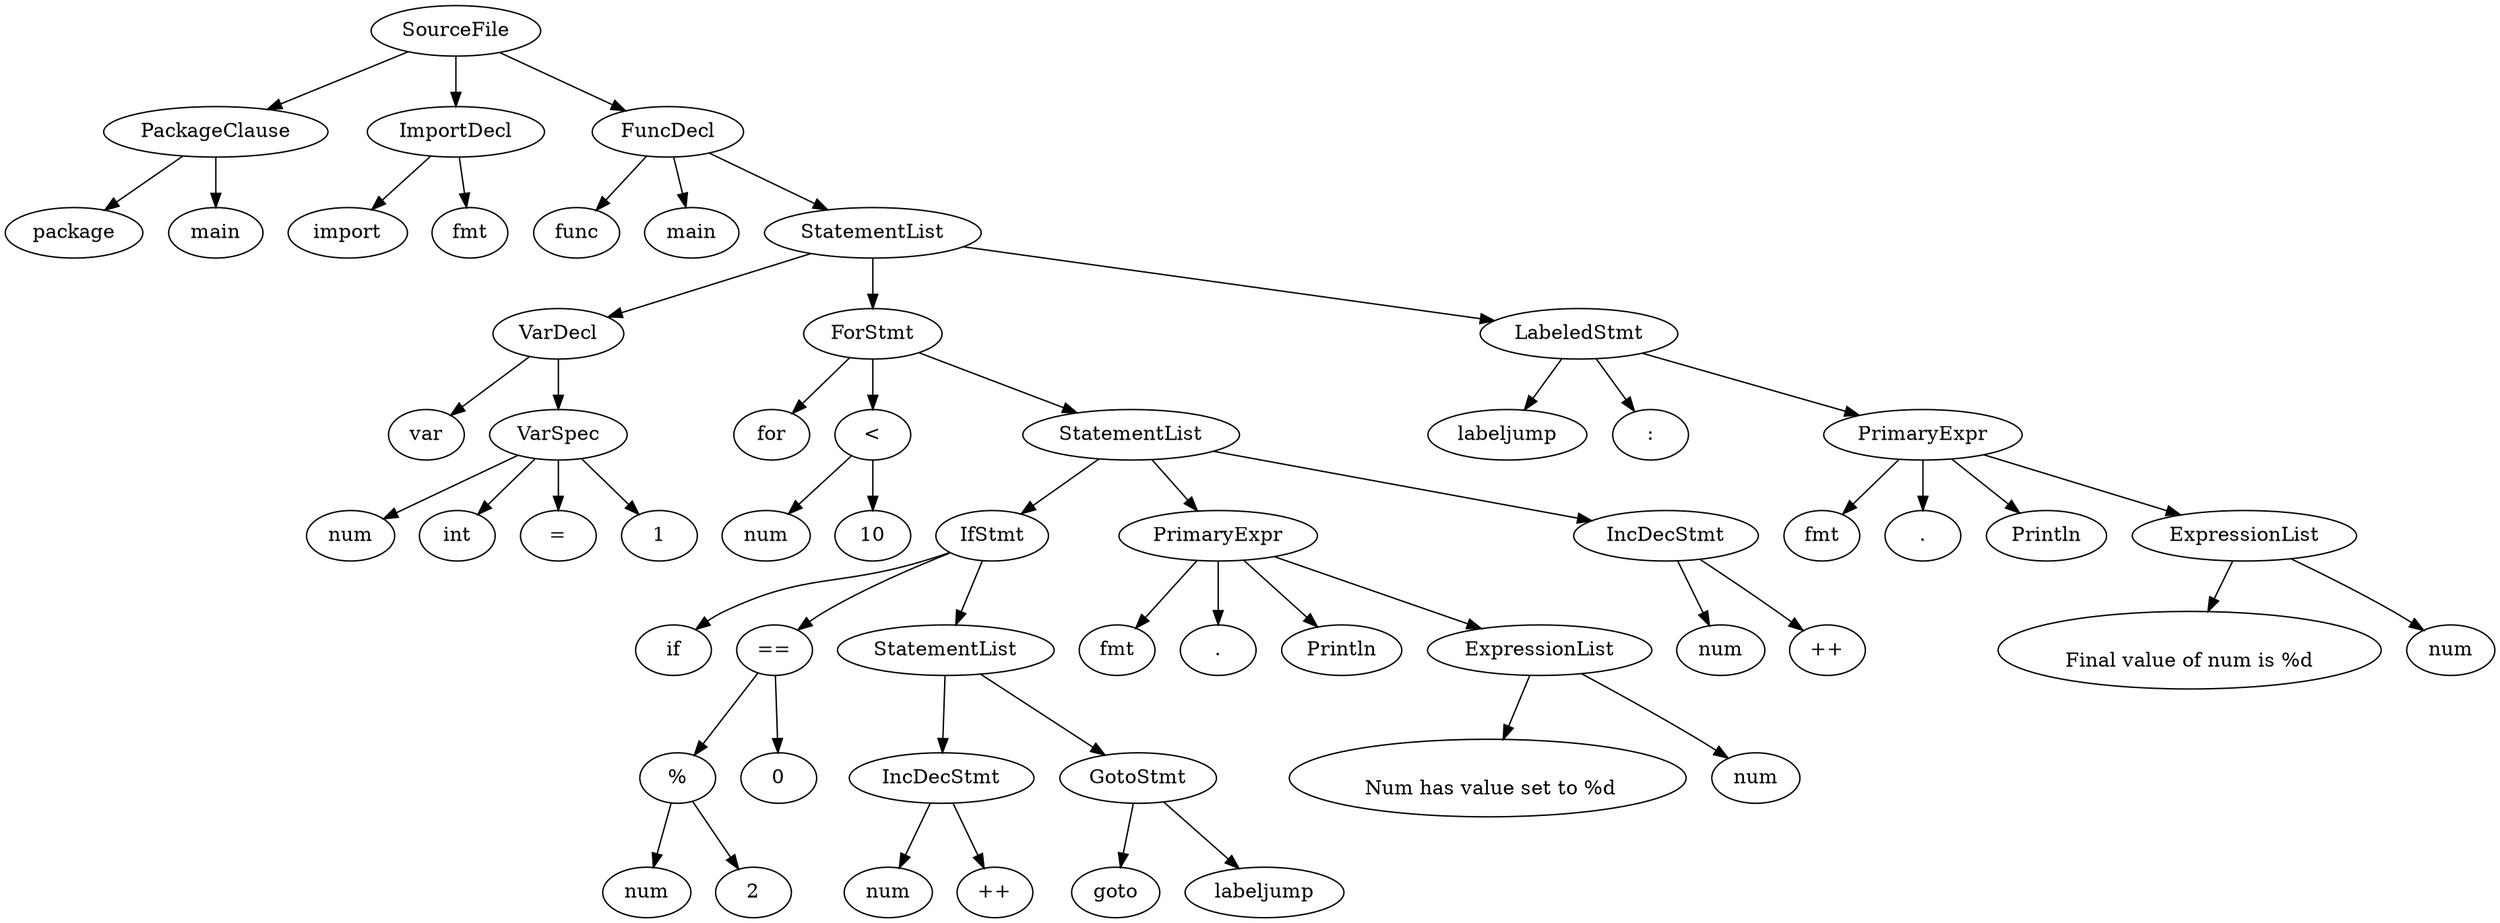 digraph ParseTree {
0[label="SourceFile"]; 1[label="PackageClause"]; 0->1 ;
1[label="PackageClause"]; 2[label="package"]; 1->2 ;
1[label="PackageClause"]; 3[label="main"]; 1->3 ;
0[label="SourceFile"]; 4[label="ImportDecl"]; 0->4 ;
4[label="ImportDecl"]; 5[label="import"]; 4->5 ;
4[label="ImportDecl"]; 6[label="fmt"]; 4->6 ;
0[label="SourceFile"]; 7[label="FuncDecl"]; 0->7 ;
7[label="FuncDecl"]; 8[label="func"]; 7->8 ;
7[label="FuncDecl"]; 9[label="main"]; 7->9 ;
7[label="FuncDecl"]; 10[label="StatementList"]; 7->10 ;
10[label="StatementList"]; 11[label="VarDecl"]; 10->11 ;
11[label="VarDecl"]; 12[label="var"]; 11->12 ;
11[label="VarDecl"]; 13[label="VarSpec"]; 11->13 ;
13[label="VarSpec"]; 14[label="num"]; 13->14 ;
13[label="VarSpec"]; 15[label="int"]; 13->15 ;
13[label="VarSpec"]; 16[label="="]; 13->16 ;
13[label="VarSpec"]; 17[label="1"]; 13->17 ;
10[label="StatementList"]; 18[label="ForStmt"]; 10->18 ;
18[label="ForStmt"]; 19[label="for"]; 18->19 ;
18[label="ForStmt"]; 20[label="<"]; 18->20 ;
20[label="<"]; 21[label="num"]; 20->21 ;
20[label="<"]; 22[label="10"]; 20->22 ;
18[label="ForStmt"]; 23[label="StatementList"]; 18->23 ;
23[label="StatementList"]; 24[label="IfStmt"]; 23->24 ;
24[label="IfStmt"]; 25[label="if"]; 24->25 ;
24[label="IfStmt"]; 26[label="=="]; 24->26 ;
26[label="=="]; 27[label="%"]; 26->27 ;
27[label="%"]; 28[label="num"]; 27->28 ;
27[label="%"]; 29[label="2"]; 27->29 ;
26[label="=="]; 30[label="0"]; 26->30 ;
24[label="IfStmt"]; 31[label="StatementList"]; 24->31 ;
31[label="StatementList"]; 32[label="IncDecStmt"]; 31->32 ;
32[label="IncDecStmt"]; 33[label="num"]; 32->33 ;
32[label="IncDecStmt"]; 34[label="++"]; 32->34 ;
31[label="StatementList"]; 35[label="GotoStmt"]; 31->35 ;
35[label="GotoStmt"]; 36[label="goto"]; 35->36 ;
35[label="GotoStmt"]; 37[label="labeljump"]; 35->37 ;
23[label="StatementList"]; 38[label="PrimaryExpr"]; 23->38 ;
38[label="PrimaryExpr"]; 39[label="fmt"]; 38->39 ;
38[label="PrimaryExpr"]; 40[label="."]; 38->40 ;
38[label="PrimaryExpr"]; 41[label="Println"]; 38->41 ;
38[label="PrimaryExpr"]; 42[label="ExpressionList"]; 38->42 ;
42[label="ExpressionList"]; 43[label="\n Num has value set to %d"]; 42->43 ;
42[label="ExpressionList"]; 44[label="num"]; 42->44 ;
23[label="StatementList"]; 45[label="IncDecStmt"]; 23->45 ;
45[label="IncDecStmt"]; 46[label="num"]; 45->46 ;
45[label="IncDecStmt"]; 47[label="++"]; 45->47 ;
10[label="StatementList"]; 48[label="LabeledStmt"]; 10->48 ;
48[label="LabeledStmt"]; 49[label="labeljump"]; 48->49 ;
48[label="LabeledStmt"]; 50[label=":"]; 48->50 ;
48[label="LabeledStmt"]; 51[label="PrimaryExpr"]; 48->51 ;
51[label="PrimaryExpr"]; 52[label="fmt"]; 51->52 ;
51[label="PrimaryExpr"]; 53[label="."]; 51->53 ;
51[label="PrimaryExpr"]; 54[label="Println"]; 51->54 ;
51[label="PrimaryExpr"]; 55[label="ExpressionList"]; 51->55 ;
55[label="ExpressionList"]; 56[label="\nFinal value of num is %d"]; 55->56 ;
55[label="ExpressionList"]; 57[label="num"]; 55->57 ;
}